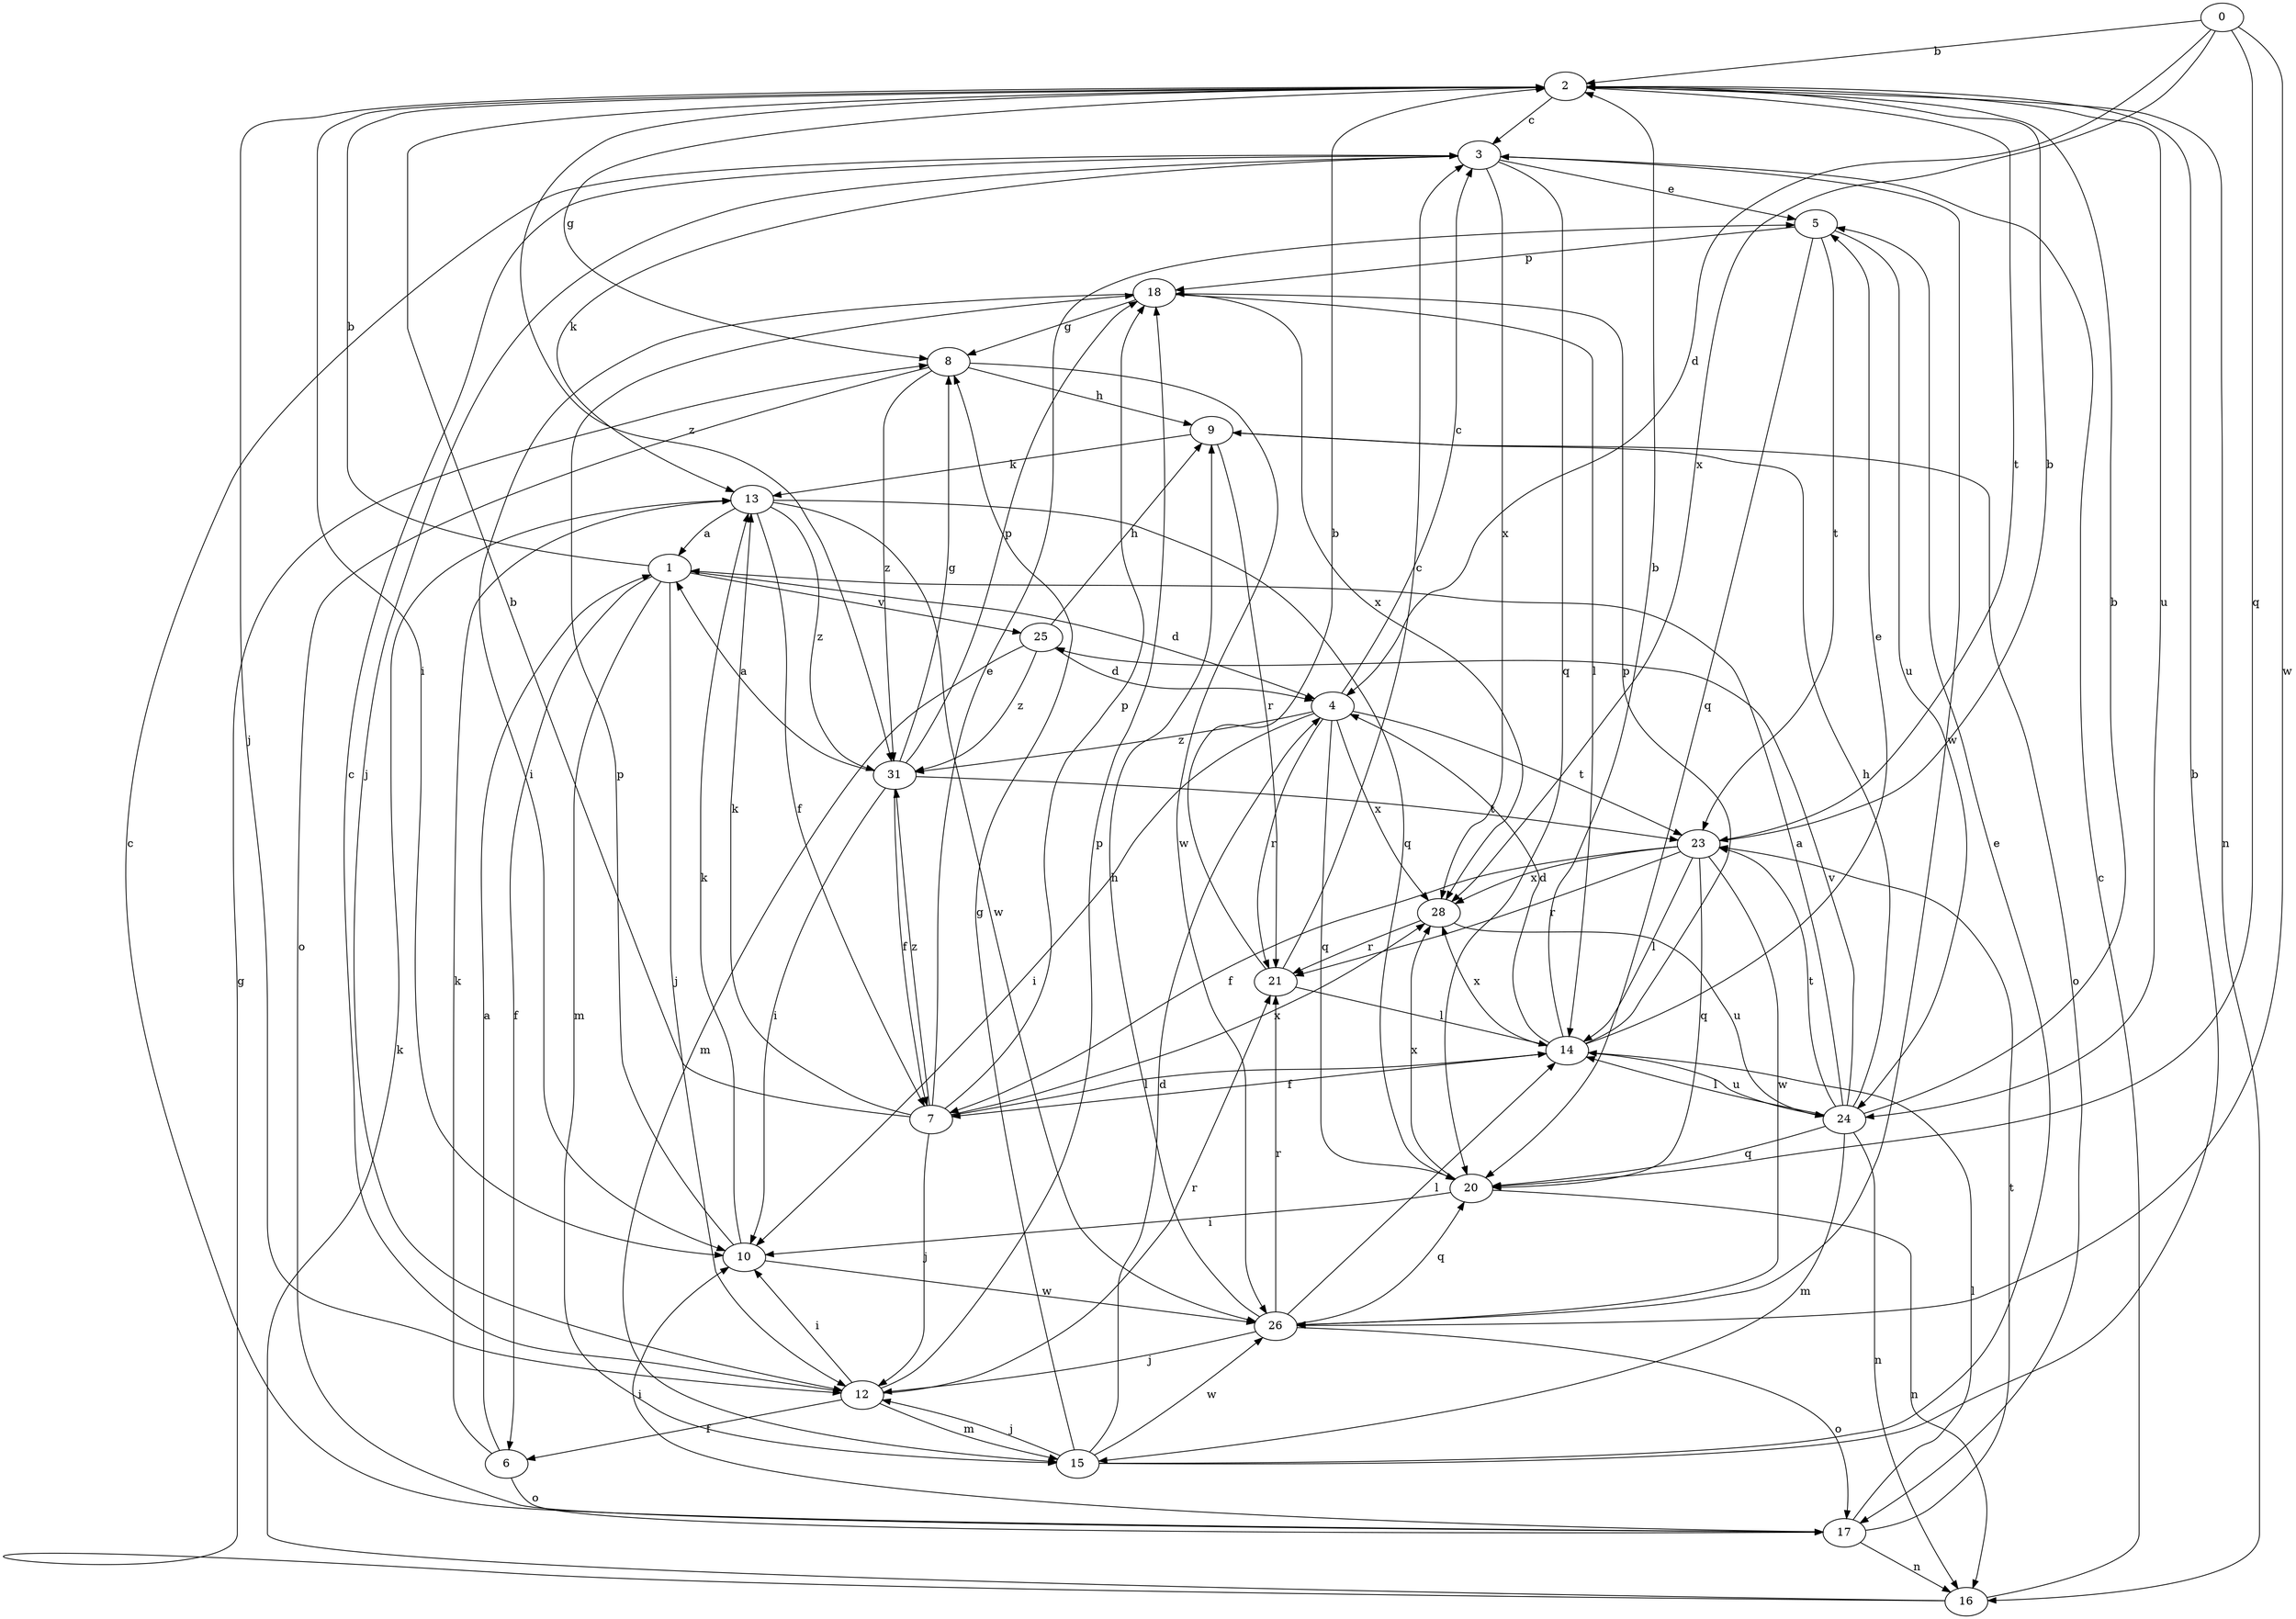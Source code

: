 strict digraph  {
0;
1;
2;
3;
4;
5;
6;
7;
8;
9;
10;
12;
13;
14;
15;
16;
17;
18;
20;
21;
23;
24;
25;
26;
28;
31;
0 -> 2  [label=b];
0 -> 4  [label=d];
0 -> 20  [label=q];
0 -> 26  [label=w];
0 -> 28  [label=x];
1 -> 2  [label=b];
1 -> 4  [label=d];
1 -> 6  [label=f];
1 -> 12  [label=j];
1 -> 15  [label=m];
1 -> 25  [label=v];
2 -> 3  [label=c];
2 -> 8  [label=g];
2 -> 10  [label=i];
2 -> 12  [label=j];
2 -> 16  [label=n];
2 -> 23  [label=t];
2 -> 24  [label=u];
2 -> 31  [label=z];
3 -> 5  [label=e];
3 -> 12  [label=j];
3 -> 13  [label=k];
3 -> 20  [label=q];
3 -> 26  [label=w];
3 -> 28  [label=x];
4 -> 3  [label=c];
4 -> 10  [label=i];
4 -> 20  [label=q];
4 -> 21  [label=r];
4 -> 23  [label=t];
4 -> 28  [label=x];
4 -> 31  [label=z];
5 -> 18  [label=p];
5 -> 20  [label=q];
5 -> 23  [label=t];
5 -> 24  [label=u];
6 -> 1  [label=a];
6 -> 13  [label=k];
6 -> 17  [label=o];
7 -> 2  [label=b];
7 -> 5  [label=e];
7 -> 12  [label=j];
7 -> 13  [label=k];
7 -> 14  [label=l];
7 -> 18  [label=p];
7 -> 28  [label=x];
7 -> 31  [label=z];
8 -> 9  [label=h];
8 -> 17  [label=o];
8 -> 26  [label=w];
8 -> 31  [label=z];
9 -> 13  [label=k];
9 -> 17  [label=o];
9 -> 21  [label=r];
10 -> 13  [label=k];
10 -> 18  [label=p];
10 -> 26  [label=w];
12 -> 3  [label=c];
12 -> 6  [label=f];
12 -> 10  [label=i];
12 -> 15  [label=m];
12 -> 18  [label=p];
12 -> 21  [label=r];
13 -> 1  [label=a];
13 -> 7  [label=f];
13 -> 20  [label=q];
13 -> 26  [label=w];
13 -> 31  [label=z];
14 -> 2  [label=b];
14 -> 4  [label=d];
14 -> 5  [label=e];
14 -> 7  [label=f];
14 -> 18  [label=p];
14 -> 24  [label=u];
14 -> 28  [label=x];
15 -> 2  [label=b];
15 -> 4  [label=d];
15 -> 5  [label=e];
15 -> 8  [label=g];
15 -> 12  [label=j];
15 -> 26  [label=w];
16 -> 3  [label=c];
16 -> 8  [label=g];
16 -> 13  [label=k];
17 -> 3  [label=c];
17 -> 10  [label=i];
17 -> 14  [label=l];
17 -> 16  [label=n];
17 -> 23  [label=t];
18 -> 8  [label=g];
18 -> 10  [label=i];
18 -> 14  [label=l];
18 -> 28  [label=x];
20 -> 10  [label=i];
20 -> 16  [label=n];
20 -> 28  [label=x];
21 -> 2  [label=b];
21 -> 3  [label=c];
21 -> 14  [label=l];
23 -> 2  [label=b];
23 -> 7  [label=f];
23 -> 14  [label=l];
23 -> 20  [label=q];
23 -> 21  [label=r];
23 -> 26  [label=w];
23 -> 28  [label=x];
24 -> 1  [label=a];
24 -> 2  [label=b];
24 -> 9  [label=h];
24 -> 14  [label=l];
24 -> 15  [label=m];
24 -> 16  [label=n];
24 -> 20  [label=q];
24 -> 23  [label=t];
24 -> 25  [label=v];
25 -> 4  [label=d];
25 -> 9  [label=h];
25 -> 15  [label=m];
25 -> 31  [label=z];
26 -> 9  [label=h];
26 -> 12  [label=j];
26 -> 14  [label=l];
26 -> 17  [label=o];
26 -> 20  [label=q];
26 -> 21  [label=r];
28 -> 21  [label=r];
28 -> 24  [label=u];
31 -> 1  [label=a];
31 -> 7  [label=f];
31 -> 8  [label=g];
31 -> 10  [label=i];
31 -> 18  [label=p];
31 -> 23  [label=t];
}
